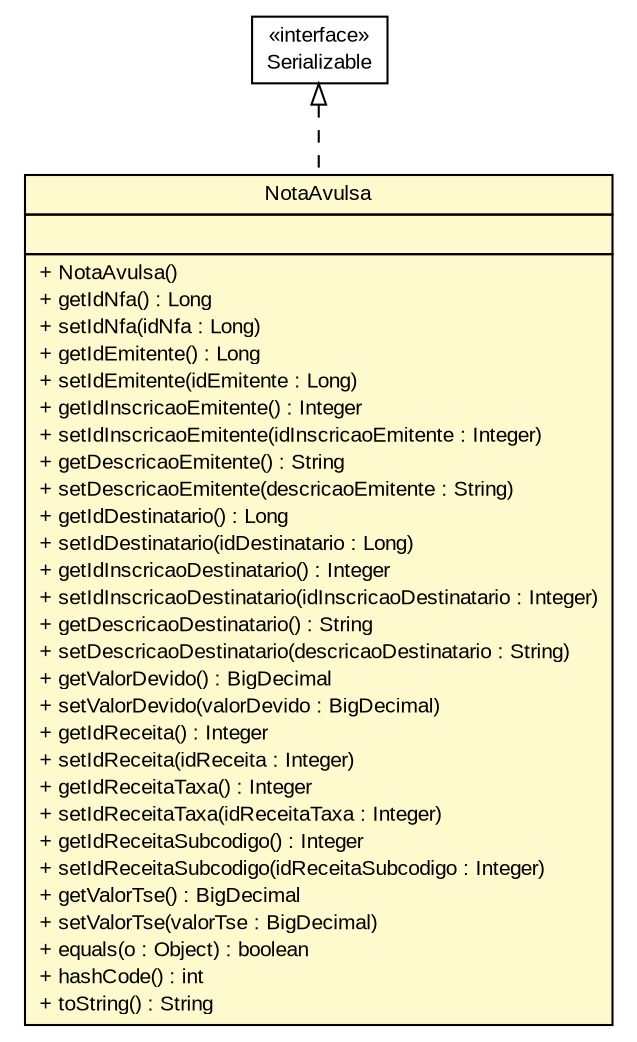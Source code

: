 #!/usr/local/bin/dot
#
# Class diagram 
# Generated by UMLGraph version R5_6 (http://www.umlgraph.org/)
#

digraph G {
	edge [fontname="arial",fontsize=10,labelfontname="arial",labelfontsize=10];
	node [fontname="arial",fontsize=10,shape=plaintext];
	nodesep=0.25;
	ranksep=0.5;
	// br.gov.to.sefaz.arr.persistence.view.NotaAvulsa
	c99480 [label=<<table title="br.gov.to.sefaz.arr.persistence.view.NotaAvulsa" border="0" cellborder="1" cellspacing="0" cellpadding="2" port="p" bgcolor="lemonChiffon" href="./NotaAvulsa.html">
		<tr><td><table border="0" cellspacing="0" cellpadding="1">
<tr><td align="center" balign="center"> NotaAvulsa </td></tr>
		</table></td></tr>
		<tr><td><table border="0" cellspacing="0" cellpadding="1">
<tr><td align="left" balign="left">  </td></tr>
		</table></td></tr>
		<tr><td><table border="0" cellspacing="0" cellpadding="1">
<tr><td align="left" balign="left"> + NotaAvulsa() </td></tr>
<tr><td align="left" balign="left"> + getIdNfa() : Long </td></tr>
<tr><td align="left" balign="left"> + setIdNfa(idNfa : Long) </td></tr>
<tr><td align="left" balign="left"> + getIdEmitente() : Long </td></tr>
<tr><td align="left" balign="left"> + setIdEmitente(idEmitente : Long) </td></tr>
<tr><td align="left" balign="left"> + getIdInscricaoEmitente() : Integer </td></tr>
<tr><td align="left" balign="left"> + setIdInscricaoEmitente(idInscricaoEmitente : Integer) </td></tr>
<tr><td align="left" balign="left"> + getDescricaoEmitente() : String </td></tr>
<tr><td align="left" balign="left"> + setDescricaoEmitente(descricaoEmitente : String) </td></tr>
<tr><td align="left" balign="left"> + getIdDestinatario() : Long </td></tr>
<tr><td align="left" balign="left"> + setIdDestinatario(idDestinatario : Long) </td></tr>
<tr><td align="left" balign="left"> + getIdInscricaoDestinatario() : Integer </td></tr>
<tr><td align="left" balign="left"> + setIdInscricaoDestinatario(idInscricaoDestinatario : Integer) </td></tr>
<tr><td align="left" balign="left"> + getDescricaoDestinatario() : String </td></tr>
<tr><td align="left" balign="left"> + setDescricaoDestinatario(descricaoDestinatario : String) </td></tr>
<tr><td align="left" balign="left"> + getValorDevido() : BigDecimal </td></tr>
<tr><td align="left" balign="left"> + setValorDevido(valorDevido : BigDecimal) </td></tr>
<tr><td align="left" balign="left"> + getIdReceita() : Integer </td></tr>
<tr><td align="left" balign="left"> + setIdReceita(idReceita : Integer) </td></tr>
<tr><td align="left" balign="left"> + getIdReceitaTaxa() : Integer </td></tr>
<tr><td align="left" balign="left"> + setIdReceitaTaxa(idReceitaTaxa : Integer) </td></tr>
<tr><td align="left" balign="left"> + getIdReceitaSubcodigo() : Integer </td></tr>
<tr><td align="left" balign="left"> + setIdReceitaSubcodigo(idReceitaSubcodigo : Integer) </td></tr>
<tr><td align="left" balign="left"> + getValorTse() : BigDecimal </td></tr>
<tr><td align="left" balign="left"> + setValorTse(valorTse : BigDecimal) </td></tr>
<tr><td align="left" balign="left"> + equals(o : Object) : boolean </td></tr>
<tr><td align="left" balign="left"> + hashCode() : int </td></tr>
<tr><td align="left" balign="left"> + toString() : String </td></tr>
		</table></td></tr>
		</table>>, URL="./NotaAvulsa.html", fontname="arial", fontcolor="black", fontsize=10.0];
	//br.gov.to.sefaz.arr.persistence.view.NotaAvulsa implements java.io.Serializable
	c99601:p -> c99480:p [dir=back,arrowtail=empty,style=dashed];
	// java.io.Serializable
	c99601 [label=<<table title="java.io.Serializable" border="0" cellborder="1" cellspacing="0" cellpadding="2" port="p" href="http://java.sun.com/j2se/1.4.2/docs/api/java/io/Serializable.html">
		<tr><td><table border="0" cellspacing="0" cellpadding="1">
<tr><td align="center" balign="center"> &#171;interface&#187; </td></tr>
<tr><td align="center" balign="center"> Serializable </td></tr>
		</table></td></tr>
		</table>>, URL="http://java.sun.com/j2se/1.4.2/docs/api/java/io/Serializable.html", fontname="arial", fontcolor="black", fontsize=10.0];
}

